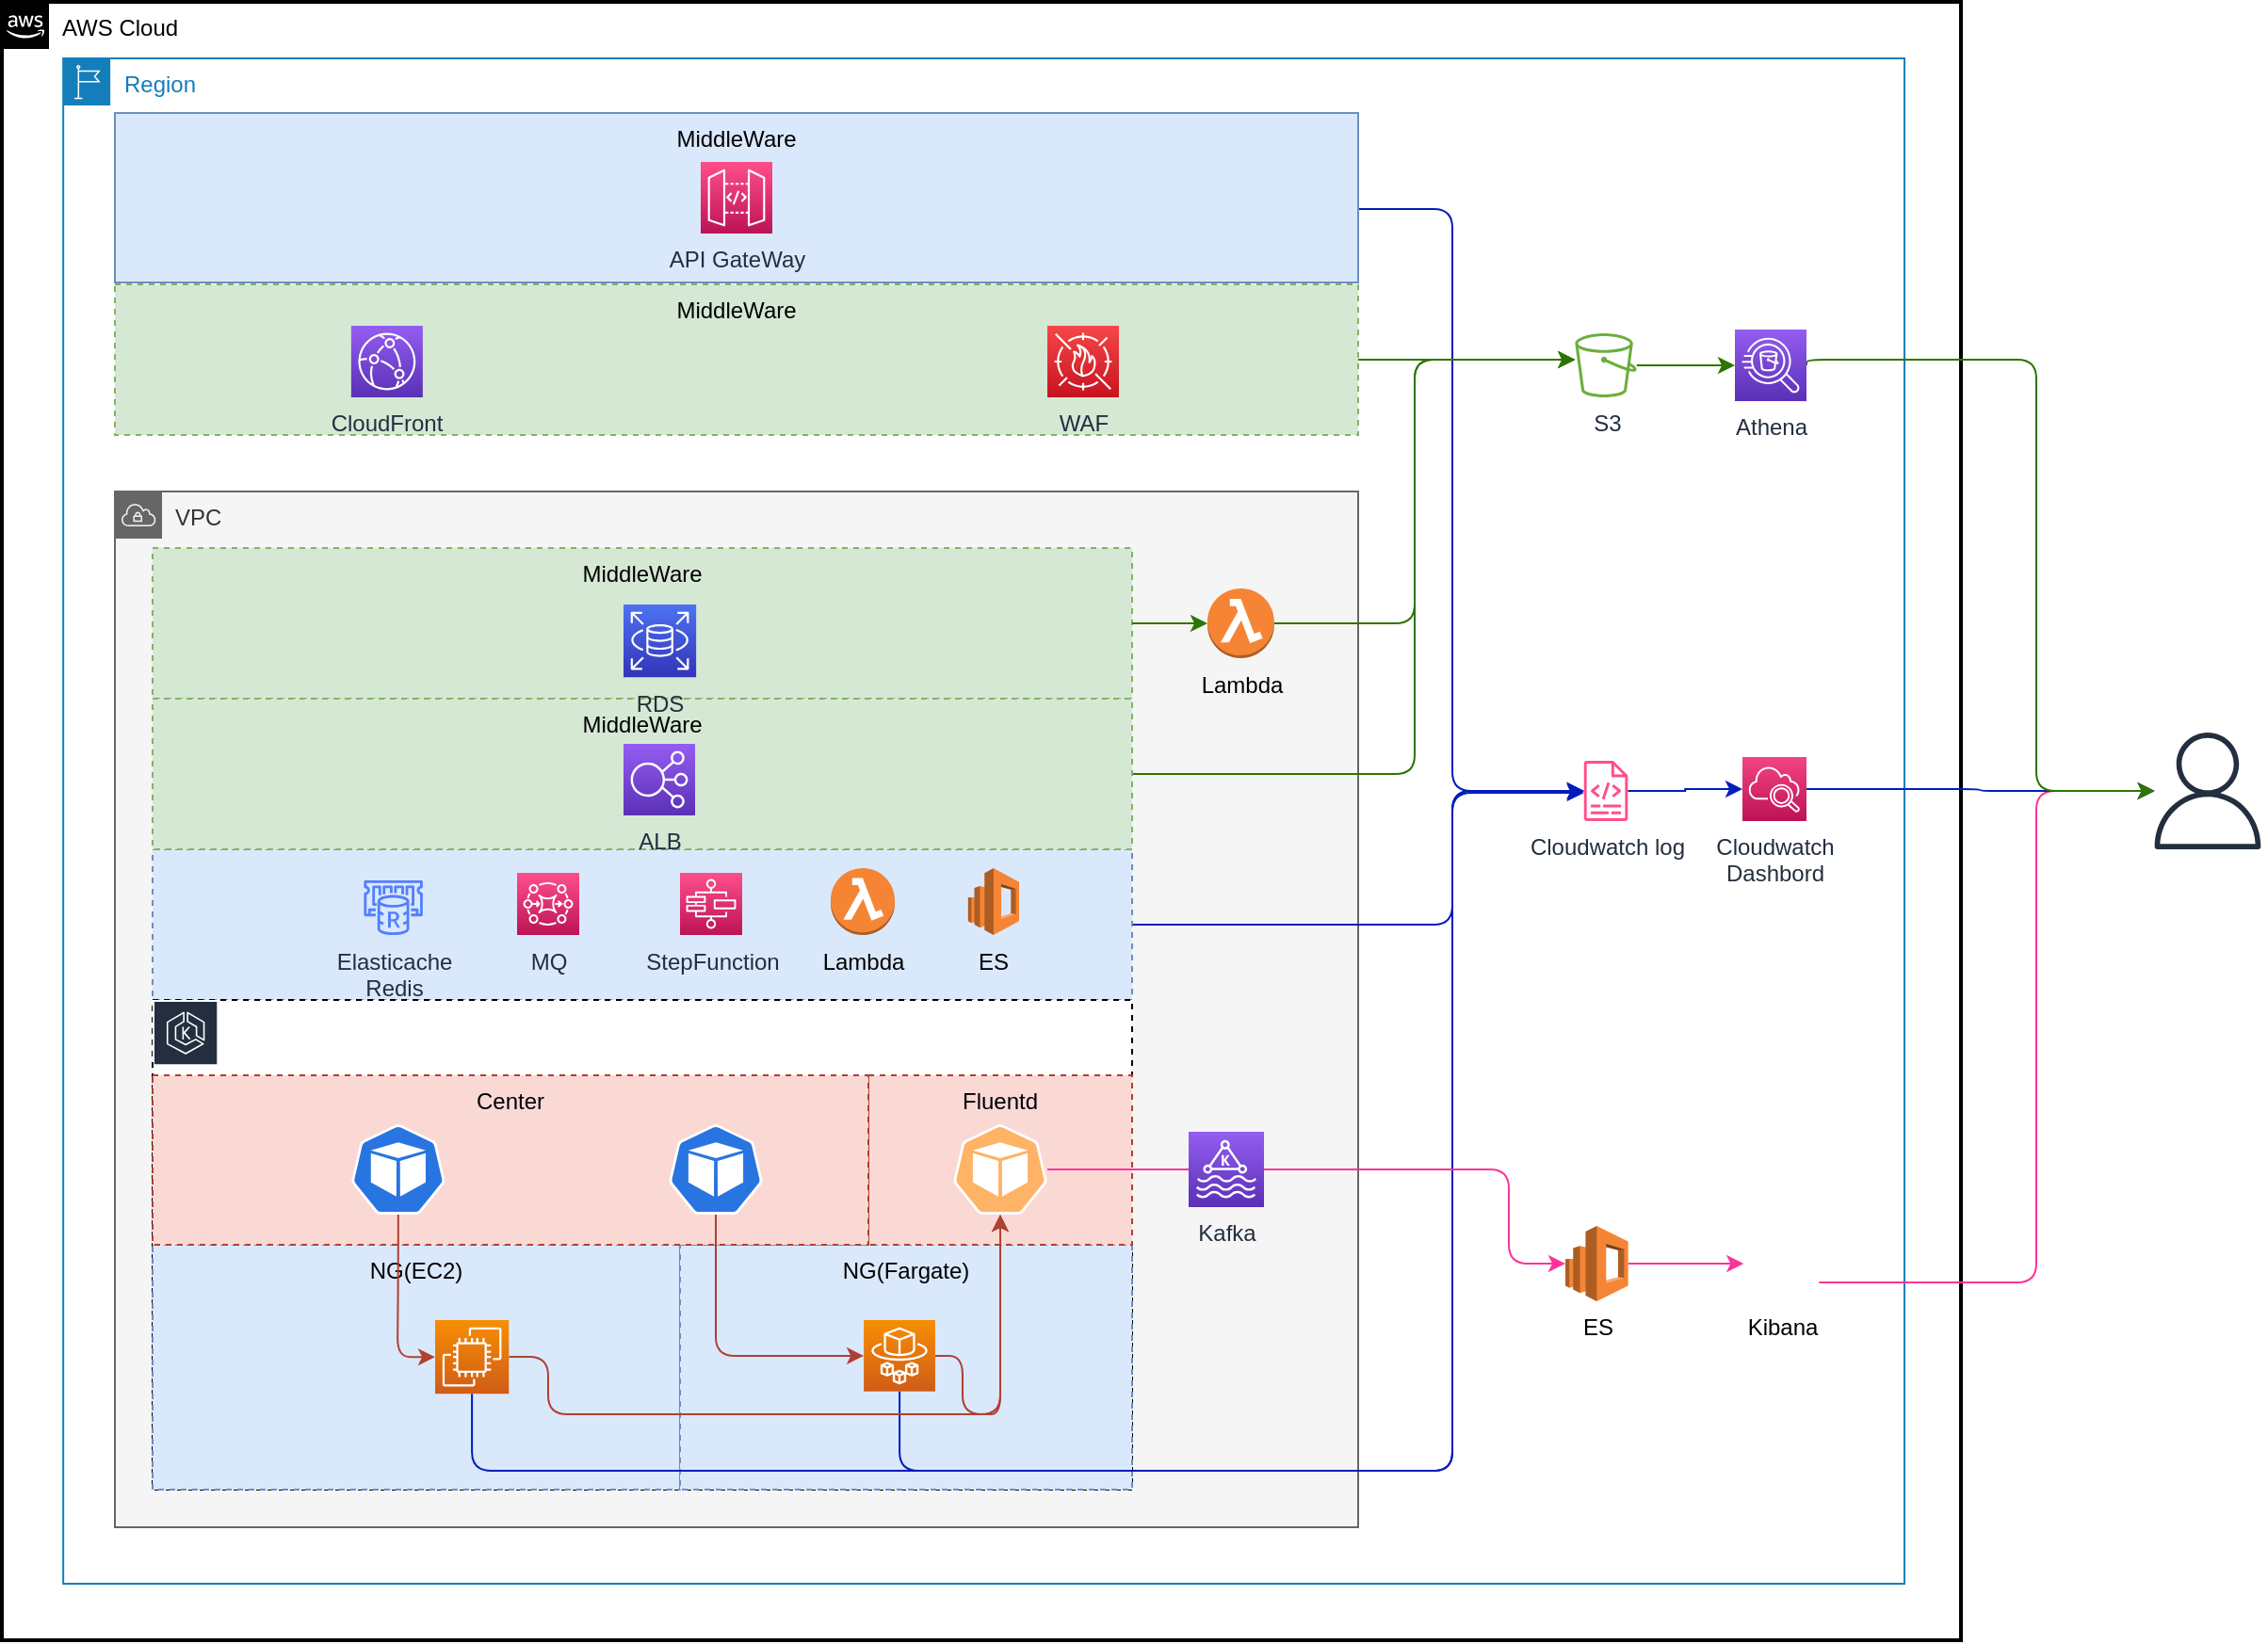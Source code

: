 <mxfile version="14.9.9" type="github">
  <diagram id="JrnqUwHhGGC6w4v_QgO1" name="Page-1">
    <mxGraphModel dx="1892" dy="1114" grid="1" gridSize="10" guides="1" tooltips="1" connect="1" arrows="1" fold="1" page="1" pageScale="1" pageWidth="827" pageHeight="1169" math="0" shadow="0">
      <root>
        <mxCell id="0" />
        <mxCell id="1" parent="0" />
        <mxCell id="oeIwhElIJajcfcrf5PPU-1" value="AWS Cloud" style="points=[[0,0],[0.25,0],[0.5,0],[0.75,0],[1,0],[1,0.25],[1,0.5],[1,0.75],[1,1],[0.75,1],[0.5,1],[0.25,1],[0,1],[0,0.75],[0,0.5],[0,0.25]];outlineConnect=0;html=1;whiteSpace=wrap;fontSize=12;fontStyle=0;shape=mxgraph.aws4.group;grIcon=mxgraph.aws4.group_aws_cloud_alt;verticalAlign=top;align=left;spacingLeft=30;dashed=0;strokeWidth=2;" vertex="1" parent="1">
          <mxGeometry x="270" y="180" width="1040" height="870" as="geometry" />
        </mxCell>
        <mxCell id="oeIwhElIJajcfcrf5PPU-91" value="Region" style="points=[[0,0],[0.25,0],[0.5,0],[0.75,0],[1,0],[1,0.25],[1,0.5],[1,0.75],[1,1],[0.75,1],[0.5,1],[0.25,1],[0,1],[0,0.75],[0,0.5],[0,0.25]];outlineConnect=0;gradientColor=none;html=1;whiteSpace=wrap;fontSize=12;fontStyle=0;shape=mxgraph.aws4.group;grIcon=mxgraph.aws4.group_region;strokeColor=#147EBA;fillColor=none;verticalAlign=top;align=left;spacingLeft=30;fontColor=#147EBA;" vertex="1" parent="1">
          <mxGeometry x="302.57" y="210" width="977.43" height="810" as="geometry" />
        </mxCell>
        <mxCell id="oeIwhElIJajcfcrf5PPU-89" style="edgeStyle=orthogonalEdgeStyle;rounded=1;orthogonalLoop=1;jettySize=auto;html=1;strokeColor=#001DBC;fillColor=#0050ef;" edge="1" parent="1" source="oeIwhElIJajcfcrf5PPU-88" target="oeIwhElIJajcfcrf5PPU-10">
          <mxGeometry relative="1" as="geometry">
            <Array as="points">
              <mxPoint x="1040" y="290" />
              <mxPoint x="1040" y="599" />
            </Array>
          </mxGeometry>
        </mxCell>
        <mxCell id="oeIwhElIJajcfcrf5PPU-88" value="MiddleWare" style="verticalAlign=top;fontStyle=0;fillColor=#dae8fc;strokeColor=#6c8ebf;" vertex="1" parent="1">
          <mxGeometry x="330" y="239" width="660" height="90" as="geometry" />
        </mxCell>
        <mxCell id="oeIwhElIJajcfcrf5PPU-87" style="edgeStyle=orthogonalEdgeStyle;rounded=1;orthogonalLoop=1;jettySize=auto;html=1;strokeColor=#2D7600;fillColor=#60a917;exitX=1;exitY=0.5;exitDx=0;exitDy=0;" edge="1" parent="1" source="oeIwhElIJajcfcrf5PPU-86" target="oeIwhElIJajcfcrf5PPU-9">
          <mxGeometry relative="1" as="geometry">
            <Array as="points">
              <mxPoint x="1050" y="370" />
              <mxPoint x="1050" y="370" />
            </Array>
          </mxGeometry>
        </mxCell>
        <mxCell id="oeIwhElIJajcfcrf5PPU-86" value="MiddleWare" style="fillColor=#d5e8d4;strokeColor=#82b366;dashed=1;verticalAlign=top;fontStyle=0;" vertex="1" parent="1">
          <mxGeometry x="330" y="330" width="660" height="80" as="geometry" />
        </mxCell>
        <mxCell id="oeIwhElIJajcfcrf5PPU-13" value="VPC" style="points=[[0,0],[0.25,0],[0.5,0],[0.75,0],[1,0],[1,0.25],[1,0.5],[1,0.75],[1,1],[0.75,1],[0.5,1],[0.25,1],[0,1],[0,0.75],[0,0.5],[0,0.25]];outlineConnect=0;html=1;whiteSpace=wrap;fontSize=12;fontStyle=0;shape=mxgraph.aws4.group;grIcon=mxgraph.aws4.group_vpc;strokeColor=#666666;fillColor=#f5f5f5;verticalAlign=top;align=left;spacingLeft=30;fontColor=#333333;dashed=0;" vertex="1" parent="1">
          <mxGeometry x="330" y="440" width="660" height="550" as="geometry" />
        </mxCell>
        <mxCell id="oeIwhElIJajcfcrf5PPU-84" value="MiddleWare" style="fillColor=#d5e8d4;strokeColor=#82b366;dashed=1;verticalAlign=top;fontStyle=0;" vertex="1" parent="1">
          <mxGeometry x="350" y="470" width="520" height="80" as="geometry" />
        </mxCell>
        <mxCell id="oeIwhElIJajcfcrf5PPU-54" style="edgeStyle=orthogonalEdgeStyle;rounded=1;orthogonalLoop=1;jettySize=auto;html=1;fillColor=#0050ef;strokeColor=#001DBC;" edge="1" parent="1" source="oeIwhElIJajcfcrf5PPU-52" target="oeIwhElIJajcfcrf5PPU-10">
          <mxGeometry relative="1" as="geometry">
            <Array as="points">
              <mxPoint x="1040" y="670" />
              <mxPoint x="1040" y="599" />
            </Array>
          </mxGeometry>
        </mxCell>
        <mxCell id="oeIwhElIJajcfcrf5PPU-52" value="" style="fillColor=#dae8fc;strokeColor=#6c8ebf;dashed=1;verticalAlign=top;fontStyle=0;" vertex="1" parent="1">
          <mxGeometry x="350" y="630" width="520" height="80" as="geometry" />
        </mxCell>
        <mxCell id="oeIwhElIJajcfcrf5PPU-53" style="edgeStyle=orthogonalEdgeStyle;rounded=1;orthogonalLoop=1;jettySize=auto;html=1;exitX=1;exitY=0.5;exitDx=0;exitDy=0;strokeColor=#2D7600;fillColor=#60a917;" edge="1" parent="1" source="oeIwhElIJajcfcrf5PPU-15" target="oeIwhElIJajcfcrf5PPU-9">
          <mxGeometry relative="1" as="geometry">
            <Array as="points">
              <mxPoint x="1020" y="590" />
              <mxPoint x="1020" y="370" />
            </Array>
          </mxGeometry>
        </mxCell>
        <mxCell id="oeIwhElIJajcfcrf5PPU-15" value="MiddleWare" style="fillColor=#d5e8d4;strokeColor=#82b366;dashed=1;verticalAlign=top;fontStyle=0;" vertex="1" parent="1">
          <mxGeometry x="350" y="550" width="520" height="80" as="geometry" />
        </mxCell>
        <mxCell id="oeIwhElIJajcfcrf5PPU-4" value="" style="dashed=1;verticalAlign=top;fontStyle=0;" vertex="1" parent="1">
          <mxGeometry x="350" y="710" width="520" height="260" as="geometry" />
        </mxCell>
        <mxCell id="oeIwhElIJajcfcrf5PPU-23" value="NG(EC2)" style="fillColor=#dae8fc;strokeColor=#6c8ebf;dashed=1;verticalAlign=top;fontStyle=0;" vertex="1" parent="1">
          <mxGeometry x="350" y="840" width="280" height="130" as="geometry" />
        </mxCell>
        <mxCell id="oeIwhElIJajcfcrf5PPU-24" value="NG(Fargate)" style="fillColor=#dae8fc;strokeColor=#6c8ebf;dashed=1;verticalAlign=top;fontStyle=0;" vertex="1" parent="1">
          <mxGeometry x="630" y="840" width="240" height="130" as="geometry" />
        </mxCell>
        <mxCell id="oeIwhElIJajcfcrf5PPU-27" value="Fluentd" style="fillColor=#fad9d5;strokeColor=#ae4132;dashed=1;verticalAlign=top;fontStyle=0;" vertex="1" parent="1">
          <mxGeometry x="730" y="750" width="140" height="90" as="geometry" />
        </mxCell>
        <mxCell id="oeIwhElIJajcfcrf5PPU-26" value="Center" style="fillColor=#fad9d5;strokeColor=#ae4132;dashed=1;verticalAlign=top;fontStyle=0;" vertex="1" parent="1">
          <mxGeometry x="350" y="750" width="380" height="90" as="geometry" />
        </mxCell>
        <mxCell id="oeIwhElIJajcfcrf5PPU-72" style="edgeStyle=orthogonalEdgeStyle;rounded=0;orthogonalLoop=1;jettySize=auto;html=1;strokeColor=#2D7600;fillColor=#60a917;" edge="1" parent="1" source="oeIwhElIJajcfcrf5PPU-9" target="oeIwhElIJajcfcrf5PPU-70">
          <mxGeometry relative="1" as="geometry" />
        </mxCell>
        <mxCell id="oeIwhElIJajcfcrf5PPU-9" value="S3" style="outlineConnect=0;fontColor=#232F3E;gradientColor=none;fillColor=#6CAE3E;strokeColor=none;dashed=0;verticalLabelPosition=bottom;verticalAlign=top;align=center;html=1;fontSize=12;fontStyle=0;aspect=fixed;pointerEvents=1;shape=mxgraph.aws4.bucket;" vertex="1" parent="1">
          <mxGeometry x="1105.18" y="356" width="32.69" height="34" as="geometry" />
        </mxCell>
        <mxCell id="oeIwhElIJajcfcrf5PPU-73" style="edgeStyle=orthogonalEdgeStyle;rounded=0;orthogonalLoop=1;jettySize=auto;html=1;entryX=0;entryY=0.5;entryDx=0;entryDy=0;entryPerimeter=0;strokeColor=#001DBC;fillColor=#0050ef;" edge="1" parent="1" source="oeIwhElIJajcfcrf5PPU-10" target="oeIwhElIJajcfcrf5PPU-69">
          <mxGeometry relative="1" as="geometry" />
        </mxCell>
        <mxCell id="oeIwhElIJajcfcrf5PPU-10" value="Cloudwatch log" style="outlineConnect=0;fontColor=#232F3E;gradientColor=none;fillColor=#FF4F8B;strokeColor=none;dashed=0;verticalLabelPosition=bottom;verticalAlign=top;align=center;html=1;fontSize=12;fontStyle=0;aspect=fixed;pointerEvents=1;shape=mxgraph.aws4.logs;" vertex="1" parent="1">
          <mxGeometry x="1100" y="583" width="43.04" height="32" as="geometry" />
        </mxCell>
        <mxCell id="oeIwhElIJajcfcrf5PPU-74" style="edgeStyle=orthogonalEdgeStyle;rounded=0;orthogonalLoop=1;jettySize=auto;html=1;entryX=0;entryY=0.5;entryDx=0;entryDy=0;strokeColor=#FF3399;" edge="1" parent="1" source="oeIwhElIJajcfcrf5PPU-11" target="oeIwhElIJajcfcrf5PPU-68">
          <mxGeometry relative="1" as="geometry" />
        </mxCell>
        <mxCell id="oeIwhElIJajcfcrf5PPU-11" value="ES" style="outlineConnect=0;dashed=0;verticalLabelPosition=bottom;verticalAlign=top;align=center;html=1;shape=mxgraph.aws3.elasticsearch_service;fillColor=#F58534;gradientColor=none;" vertex="1" parent="1">
          <mxGeometry x="1100" y="830" width="33.33" height="40" as="geometry" />
        </mxCell>
        <mxCell id="oeIwhElIJajcfcrf5PPU-57" style="edgeStyle=orthogonalEdgeStyle;rounded=0;orthogonalLoop=1;jettySize=auto;html=1;strokeColor=#2D7600;fillColor=#60a917;exitX=1;exitY=0.5;exitDx=0;exitDy=0;" edge="1" parent="1" source="oeIwhElIJajcfcrf5PPU-84" target="oeIwhElIJajcfcrf5PPU-56">
          <mxGeometry relative="1" as="geometry" />
        </mxCell>
        <mxCell id="oeIwhElIJajcfcrf5PPU-14" value="RDS" style="points=[[0,0,0],[0.25,0,0],[0.5,0,0],[0.75,0,0],[1,0,0],[0,1,0],[0.25,1,0],[0.5,1,0],[0.75,1,0],[1,1,0],[0,0.25,0],[0,0.5,0],[0,0.75,0],[1,0.25,0],[1,0.5,0],[1,0.75,0]];outlineConnect=0;fontColor=#232F3E;gradientColor=#4D72F3;gradientDirection=north;fillColor=#3334B9;strokeColor=#ffffff;dashed=0;verticalLabelPosition=bottom;verticalAlign=top;align=center;html=1;fontSize=12;fontStyle=0;aspect=fixed;shape=mxgraph.aws4.resourceIcon;resIcon=mxgraph.aws4.rds;" vertex="1" parent="1">
          <mxGeometry x="600" y="500" width="38.57" height="38.57" as="geometry" />
        </mxCell>
        <mxCell id="oeIwhElIJajcfcrf5PPU-16" value="Elasticache &lt;br&gt;Redis" style="outlineConnect=0;fontColor=#232F3E;gradientColor=none;fillColor=#527FFF;strokeColor=none;dashed=0;verticalLabelPosition=bottom;verticalAlign=top;align=center;html=1;fontSize=12;fontStyle=0;aspect=fixed;pointerEvents=1;shape=mxgraph.aws4.elasticache_for_redis;" vertex="1" parent="1">
          <mxGeometry x="461.43" y="646.5" width="32.78" height="29" as="geometry" />
        </mxCell>
        <mxCell id="oeIwhElIJajcfcrf5PPU-17" value="MQ" style="points=[[0,0,0],[0.25,0,0],[0.5,0,0],[0.75,0,0],[1,0,0],[0,1,0],[0.25,1,0],[0.5,1,0],[0.75,1,0],[1,1,0],[0,0.25,0],[0,0.5,0],[0,0.75,0],[1,0.25,0],[1,0.5,0],[1,0.75,0]];outlineConnect=0;fontColor=#232F3E;gradientColor=#FF4F8B;gradientDirection=north;fillColor=#BC1356;strokeColor=#ffffff;dashed=0;verticalLabelPosition=bottom;verticalAlign=top;align=center;html=1;fontSize=12;fontStyle=0;aspect=fixed;shape=mxgraph.aws4.resourceIcon;resIcon=mxgraph.aws4.mq;" vertex="1" parent="1">
          <mxGeometry x="543.5" y="642.5" width="33" height="33" as="geometry" />
        </mxCell>
        <mxCell id="oeIwhElIJajcfcrf5PPU-18" value="StepFunction" style="points=[[0,0,0],[0.25,0,0],[0.5,0,0],[0.75,0,0],[1,0,0],[0,1,0],[0.25,1,0],[0.5,1,0],[0.75,1,0],[1,1,0],[0,0.25,0],[0,0.5,0],[0,0.75,0],[1,0.25,0],[1,0.5,0],[1,0.75,0]];outlineConnect=0;fontColor=#232F3E;gradientColor=#FF4F8B;gradientDirection=north;fillColor=#BC1356;strokeColor=#ffffff;dashed=0;verticalLabelPosition=bottom;verticalAlign=top;align=center;html=1;fontSize=12;fontStyle=0;aspect=fixed;shape=mxgraph.aws4.resourceIcon;resIcon=mxgraph.aws4.step_functions;" vertex="1" parent="1">
          <mxGeometry x="630" y="642.5" width="33" height="33" as="geometry" />
        </mxCell>
        <mxCell id="oeIwhElIJajcfcrf5PPU-19" value="Lambda" style="outlineConnect=0;dashed=0;verticalLabelPosition=bottom;verticalAlign=top;align=center;html=1;shape=mxgraph.aws3.lambda_function;fillColor=#F58534;gradientColor=none;" vertex="1" parent="1">
          <mxGeometry x="710" y="640" width="34.02" height="35.5" as="geometry" />
        </mxCell>
        <mxCell id="oeIwhElIJajcfcrf5PPU-20" value="CloudFront" style="points=[[0,0,0],[0.25,0,0],[0.5,0,0],[0.75,0,0],[1,0,0],[0,1,0],[0.25,1,0],[0.5,1,0],[0.75,1,0],[1,1,0],[0,0.25,0],[0,0.5,0],[0,0.75,0],[1,0.25,0],[1,0.5,0],[1,0.75,0]];outlineConnect=0;fontColor=#232F3E;gradientColor=#945DF2;gradientDirection=north;fillColor=#5A30B5;strokeColor=#ffffff;dashed=0;verticalLabelPosition=bottom;verticalAlign=top;align=center;html=1;fontSize=12;fontStyle=0;aspect=fixed;shape=mxgraph.aws4.resourceIcon;resIcon=mxgraph.aws4.cloudfront;" vertex="1" parent="1">
          <mxGeometry x="455.43" y="352" width="38" height="38" as="geometry" />
        </mxCell>
        <mxCell id="oeIwhElIJajcfcrf5PPU-21" value="ALB" style="points=[[0,0,0],[0.25,0,0],[0.5,0,0],[0.75,0,0],[1,0,0],[0,1,0],[0.25,1,0],[0.5,1,0],[0.75,1,0],[1,1,0],[0,0.25,0],[0,0.5,0],[0,0.75,0],[1,0.25,0],[1,0.5,0],[1,0.75,0]];outlineConnect=0;fontColor=#232F3E;gradientColor=#945DF2;gradientDirection=north;fillColor=#5A30B5;strokeColor=#ffffff;dashed=0;verticalLabelPosition=bottom;verticalAlign=top;align=center;html=1;fontSize=12;fontStyle=0;aspect=fixed;shape=mxgraph.aws4.resourceIcon;resIcon=mxgraph.aws4.elastic_load_balancing;" vertex="1" parent="1">
          <mxGeometry x="600" y="574" width="38" height="38" as="geometry" />
        </mxCell>
        <mxCell id="oeIwhElIJajcfcrf5PPU-5" value="" style="outlineConnect=0;fontColor=#232F3E;gradientColor=none;strokeColor=#ffffff;fillColor=#232F3E;dashed=0;verticalLabelPosition=middle;verticalAlign=bottom;align=center;html=1;whiteSpace=wrap;fontSize=10;fontStyle=1;spacing=3;shape=mxgraph.aws4.productIcon;prIcon=mxgraph.aws4.eks;" vertex="1" parent="1">
          <mxGeometry x="350" y="710" width="35.143" height="32.308" as="geometry" />
        </mxCell>
        <mxCell id="oeIwhElIJajcfcrf5PPU-35" style="edgeStyle=orthogonalEdgeStyle;rounded=1;orthogonalLoop=1;jettySize=auto;html=1;entryX=0.5;entryY=1;entryDx=0;entryDy=0;entryPerimeter=0;fillColor=#fad9d5;strokeColor=#ae4132;" edge="1" parent="1" source="oeIwhElIJajcfcrf5PPU-7" target="oeIwhElIJajcfcrf5PPU-25">
          <mxGeometry relative="1" as="geometry">
            <mxPoint x="800" y="830" as="targetPoint" />
            <Array as="points">
              <mxPoint x="780" y="899" />
              <mxPoint x="780" y="930" />
              <mxPoint x="800" y="930" />
            </Array>
          </mxGeometry>
        </mxCell>
        <mxCell id="oeIwhElIJajcfcrf5PPU-63" style="edgeStyle=orthogonalEdgeStyle;rounded=1;orthogonalLoop=1;jettySize=auto;html=1;strokeColor=#001DBC;fillColor=#0050ef;" edge="1" parent="1" source="oeIwhElIJajcfcrf5PPU-7" target="oeIwhElIJajcfcrf5PPU-10">
          <mxGeometry relative="1" as="geometry">
            <Array as="points">
              <mxPoint x="747" y="960" />
              <mxPoint x="1040" y="960" />
              <mxPoint x="1040" y="599" />
            </Array>
          </mxGeometry>
        </mxCell>
        <mxCell id="oeIwhElIJajcfcrf5PPU-7" value="" style="points=[[0,0,0],[0.25,0,0],[0.5,0,0],[0.75,0,0],[1,0,0],[0,1,0],[0.25,1,0],[0.5,1,0],[0.75,1,0],[1,1,0],[0,0.25,0],[0,0.5,0],[0,0.75,0],[1,0.25,0],[1,0.5,0],[1,0.75,0]];outlineConnect=0;fontColor=#232F3E;gradientColor=#F78E04;gradientDirection=north;fillColor=#D05C17;strokeColor=#ffffff;dashed=0;verticalLabelPosition=bottom;verticalAlign=top;align=center;html=1;fontSize=12;fontStyle=0;aspect=fixed;shape=mxgraph.aws4.resourceIcon;resIcon=mxgraph.aws4.fargate;" vertex="1" parent="1">
          <mxGeometry x="727.56" y="880" width="37.9" height="37.9" as="geometry" />
        </mxCell>
        <mxCell id="oeIwhElIJajcfcrf5PPU-34" style="edgeStyle=orthogonalEdgeStyle;rounded=1;orthogonalLoop=1;jettySize=auto;html=1;entryX=0.5;entryY=1;entryDx=0;entryDy=0;entryPerimeter=0;fillColor=#fad9d5;strokeColor=#ae4132;" edge="1" parent="1" source="oeIwhElIJajcfcrf5PPU-8" target="oeIwhElIJajcfcrf5PPU-25">
          <mxGeometry relative="1" as="geometry">
            <Array as="points">
              <mxPoint x="560" y="900" />
              <mxPoint x="560" y="930" />
              <mxPoint x="800" y="930" />
            </Array>
          </mxGeometry>
        </mxCell>
        <mxCell id="oeIwhElIJajcfcrf5PPU-64" style="edgeStyle=orthogonalEdgeStyle;rounded=1;orthogonalLoop=1;jettySize=auto;html=1;strokeColor=#001DBC;fillColor=#0050ef;" edge="1" parent="1" source="oeIwhElIJajcfcrf5PPU-8" target="oeIwhElIJajcfcrf5PPU-10">
          <mxGeometry relative="1" as="geometry">
            <mxPoint x="1120" y="670" as="targetPoint" />
            <Array as="points">
              <mxPoint x="520" y="960" />
              <mxPoint x="1040" y="960" />
              <mxPoint x="1040" y="600" />
            </Array>
          </mxGeometry>
        </mxCell>
        <mxCell id="oeIwhElIJajcfcrf5PPU-8" value="" style="points=[[0,0,0],[0.25,0,0],[0.5,0,0],[0.75,0,0],[1,0,0],[0,1,0],[0.25,1,0],[0.5,1,0],[0.75,1,0],[1,1,0],[0,0.25,0],[0,0.5,0],[0,0.75,0],[1,0.25,0],[1,0.5,0],[1,0.75,0]];outlineConnect=0;fontColor=#232F3E;gradientColor=#F78E04;gradientDirection=north;fillColor=#D05C17;strokeColor=#ffffff;dashed=0;verticalLabelPosition=bottom;verticalAlign=top;align=center;html=1;fontSize=12;fontStyle=0;aspect=fixed;shape=mxgraph.aws4.resourceIcon;resIcon=mxgraph.aws4.ec2;" vertex="1" parent="1">
          <mxGeometry x="500.0" y="880" width="39.14" height="39.14" as="geometry" />
        </mxCell>
        <mxCell id="oeIwhElIJajcfcrf5PPU-33" style="edgeStyle=orthogonalEdgeStyle;rounded=1;orthogonalLoop=1;jettySize=auto;html=1;entryX=0;entryY=0.5;entryDx=0;entryDy=0;entryPerimeter=0;fillColor=#fad9d5;strokeColor=#ae4132;" edge="1" parent="1" source="oeIwhElIJajcfcrf5PPU-22" target="oeIwhElIJajcfcrf5PPU-8">
          <mxGeometry relative="1" as="geometry" />
        </mxCell>
        <mxCell id="oeIwhElIJajcfcrf5PPU-22" value="" style="html=1;dashed=0;whitespace=wrap;fillColor=#2875E2;strokeColor=#ffffff;points=[[0.005,0.63,0],[0.1,0.2,0],[0.9,0.2,0],[0.5,0,0],[0.995,0.63,0],[0.72,0.99,0],[0.5,1,0],[0.28,0.99,0]];shape=mxgraph.kubernetes.icon;prIcon=pod" vertex="1" parent="1">
          <mxGeometry x="455.43" y="776" width="50" height="48" as="geometry" />
        </mxCell>
        <mxCell id="oeIwhElIJajcfcrf5PPU-37" style="edgeStyle=orthogonalEdgeStyle;rounded=0;orthogonalLoop=1;jettySize=auto;html=1;entryX=0;entryY=0.5;entryDx=0;entryDy=0;entryPerimeter=0;fillColor=#d80073;strokeColor=#FF3399;" edge="1" parent="1" source="oeIwhElIJajcfcrf5PPU-25" target="oeIwhElIJajcfcrf5PPU-48">
          <mxGeometry relative="1" as="geometry">
            <mxPoint x="1020" y="800" as="targetPoint" />
            <Array as="points">
              <mxPoint x="940" y="800" />
            </Array>
          </mxGeometry>
        </mxCell>
        <mxCell id="oeIwhElIJajcfcrf5PPU-25" value="" style="html=1;dashed=0;whitespace=wrap;strokeColor=#ffffff;points=[[0.005,0.63,0],[0.1,0.2,0],[0.9,0.2,0],[0.5,0,0],[0.995,0.63,0],[0.72,0.99,0],[0.5,1,0],[0.28,0.99,0]];shape=mxgraph.kubernetes.icon;prIcon=pod;fillColor=#FFB366;" vertex="1" parent="1">
          <mxGeometry x="775" y="776" width="50" height="48" as="geometry" />
        </mxCell>
        <mxCell id="oeIwhElIJajcfcrf5PPU-31" style="edgeStyle=orthogonalEdgeStyle;rounded=1;orthogonalLoop=1;jettySize=auto;html=1;entryX=0;entryY=0.5;entryDx=0;entryDy=0;entryPerimeter=0;fillColor=#fad9d5;strokeColor=#ae4132;" edge="1" parent="1" source="oeIwhElIJajcfcrf5PPU-28" target="oeIwhElIJajcfcrf5PPU-7">
          <mxGeometry relative="1" as="geometry">
            <Array as="points">
              <mxPoint x="649" y="899" />
            </Array>
          </mxGeometry>
        </mxCell>
        <mxCell id="oeIwhElIJajcfcrf5PPU-28" value="" style="html=1;dashed=0;whitespace=wrap;fillColor=#2875E2;strokeColor=#ffffff;points=[[0.005,0.63,0],[0.1,0.2,0],[0.9,0.2,0],[0.5,0,0],[0.995,0.63,0],[0.72,0.99,0],[0.5,1,0],[0.28,0.99,0]];shape=mxgraph.kubernetes.icon;prIcon=pod" vertex="1" parent="1">
          <mxGeometry x="624" y="776" width="50" height="48" as="geometry" />
        </mxCell>
        <mxCell id="oeIwhElIJajcfcrf5PPU-38" value="ES" style="outlineConnect=0;dashed=0;verticalLabelPosition=bottom;verticalAlign=top;align=center;html=1;shape=mxgraph.aws3.elasticsearch_service;fillColor=#F58534;gradientColor=none;" vertex="1" parent="1">
          <mxGeometry x="782.92" y="640" width="27.08" height="35.5" as="geometry" />
        </mxCell>
        <mxCell id="oeIwhElIJajcfcrf5PPU-49" style="edgeStyle=orthogonalEdgeStyle;rounded=1;orthogonalLoop=1;jettySize=auto;html=1;fillColor=#d80073;strokeColor=#FF3399;entryX=0;entryY=0.5;entryDx=0;entryDy=0;entryPerimeter=0;" edge="1" parent="1" source="oeIwhElIJajcfcrf5PPU-48" target="oeIwhElIJajcfcrf5PPU-11">
          <mxGeometry relative="1" as="geometry">
            <Array as="points">
              <mxPoint x="1070" y="800" />
              <mxPoint x="1070" y="850" />
            </Array>
          </mxGeometry>
        </mxCell>
        <mxCell id="oeIwhElIJajcfcrf5PPU-48" value="Kafka" style="points=[[0,0,0],[0.25,0,0],[0.5,0,0],[0.75,0,0],[1,0,0],[0,1,0],[0.25,1,0],[0.5,1,0],[0.75,1,0],[1,1,0],[0,0.25,0],[0,0.5,0],[0,0.75,0],[1,0.25,0],[1,0.5,0],[1,0.75,0]];outlineConnect=0;fontColor=#232F3E;gradientColor=#945DF2;gradientDirection=north;fillColor=#5A30B5;strokeColor=#ffffff;dashed=0;verticalLabelPosition=bottom;verticalAlign=top;align=center;html=1;fontSize=12;fontStyle=0;aspect=fixed;shape=mxgraph.aws4.resourceIcon;resIcon=mxgraph.aws4.managed_streaming_for_kafka;" vertex="1" parent="1">
          <mxGeometry x="900" y="780" width="40" height="40" as="geometry" />
        </mxCell>
        <mxCell id="oeIwhElIJajcfcrf5PPU-58" style="edgeStyle=orthogonalEdgeStyle;rounded=1;orthogonalLoop=1;jettySize=auto;html=1;strokeColor=#2D7600;fillColor=#60a917;" edge="1" parent="1" source="oeIwhElIJajcfcrf5PPU-56" target="oeIwhElIJajcfcrf5PPU-9">
          <mxGeometry relative="1" as="geometry">
            <mxPoint x="1120" y="820" as="targetPoint" />
            <Array as="points">
              <mxPoint x="1020" y="510" />
              <mxPoint x="1020" y="370" />
            </Array>
          </mxGeometry>
        </mxCell>
        <mxCell id="oeIwhElIJajcfcrf5PPU-56" value="Lambda" style="outlineConnect=0;dashed=0;verticalLabelPosition=bottom;verticalAlign=top;align=center;html=1;shape=mxgraph.aws3.lambda_function;fillColor=#F58534;gradientColor=none;" vertex="1" parent="1">
          <mxGeometry x="910" y="491.5" width="35.46" height="37" as="geometry" />
        </mxCell>
        <mxCell id="oeIwhElIJajcfcrf5PPU-61" value="API GateWay" style="points=[[0,0,0],[0.25,0,0],[0.5,0,0],[0.75,0,0],[1,0,0],[0,1,0],[0.25,1,0],[0.5,1,0],[0.75,1,0],[1,1,0],[0,0.25,0],[0,0.5,0],[0,0.75,0],[1,0.25,0],[1,0.5,0],[1,0.75,0]];outlineConnect=0;fontColor=#232F3E;gradientColor=#FF4F8B;gradientDirection=north;fillColor=#BC1356;strokeColor=#ffffff;dashed=0;verticalLabelPosition=bottom;verticalAlign=top;align=center;html=1;fontSize=12;fontStyle=0;aspect=fixed;shape=mxgraph.aws4.resourceIcon;resIcon=mxgraph.aws4.api_gateway;" vertex="1" parent="1">
          <mxGeometry x="641" y="265" width="38" height="38" as="geometry" />
        </mxCell>
        <mxCell id="oeIwhElIJajcfcrf5PPU-65" value="WAF" style="points=[[0,0,0],[0.25,0,0],[0.5,0,0],[0.75,0,0],[1,0,0],[0,1,0],[0.25,1,0],[0.5,1,0],[0.75,1,0],[1,1,0],[0,0.25,0],[0,0.5,0],[0,0.75,0],[1,0.25,0],[1,0.5,0],[1,0.75,0]];outlineConnect=0;fontColor=#232F3E;gradientColor=#F54749;gradientDirection=north;fillColor=#C7131F;strokeColor=#ffffff;dashed=0;verticalLabelPosition=bottom;verticalAlign=top;align=center;html=1;fontSize=12;fontStyle=0;aspect=fixed;shape=mxgraph.aws4.resourceIcon;resIcon=mxgraph.aws4.waf;" vertex="1" parent="1">
          <mxGeometry x="825.0" y="352" width="38" height="38" as="geometry" />
        </mxCell>
        <mxCell id="oeIwhElIJajcfcrf5PPU-79" style="edgeStyle=orthogonalEdgeStyle;rounded=1;orthogonalLoop=1;jettySize=auto;html=1;strokeColor=#FF3399;" edge="1" parent="1" source="oeIwhElIJajcfcrf5PPU-68" target="oeIwhElIJajcfcrf5PPU-75">
          <mxGeometry relative="1" as="geometry">
            <Array as="points">
              <mxPoint x="1350" y="860" />
              <mxPoint x="1350" y="599" />
            </Array>
          </mxGeometry>
        </mxCell>
        <mxCell id="oeIwhElIJajcfcrf5PPU-68" value="Kibana" style="shape=image;html=1;verticalAlign=top;verticalLabelPosition=bottom;labelBackgroundColor=#ffffff;imageAspect=0;aspect=fixed;image=https://cdn4.iconfinder.com/data/icons/logos-brands-5/24/kibana-128.png;fillColor=#FFB366;" vertex="1" parent="1">
          <mxGeometry x="1194.64" y="830" width="40" height="40" as="geometry" />
        </mxCell>
        <mxCell id="oeIwhElIJajcfcrf5PPU-78" style="edgeStyle=orthogonalEdgeStyle;orthogonalLoop=1;jettySize=auto;html=1;strokeColor=#001DBC;rounded=1;fillColor=#0050ef;" edge="1" parent="1" source="oeIwhElIJajcfcrf5PPU-69" target="oeIwhElIJajcfcrf5PPU-75">
          <mxGeometry relative="1" as="geometry" />
        </mxCell>
        <mxCell id="oeIwhElIJajcfcrf5PPU-69" value="Cloudwatch&lt;br&gt;Dashbord" style="points=[[0,0,0],[0.25,0,0],[0.5,0,0],[0.75,0,0],[1,0,0],[0,1,0],[0.25,1,0],[0.5,1,0],[0.75,1,0],[1,1,0],[0,0.25,0],[0,0.5,0],[0,0.75,0],[1,0.25,0],[1,0.5,0],[1,0.75,0]];points=[[0,0,0],[0.25,0,0],[0.5,0,0],[0.75,0,0],[1,0,0],[0,1,0],[0.25,1,0],[0.5,1,0],[0.75,1,0],[1,1,0],[0,0.25,0],[0,0.5,0],[0,0.75,0],[1,0.25,0],[1,0.5,0],[1,0.75,0]];outlineConnect=0;fontColor=#232F3E;gradientColor=#F34482;gradientDirection=north;fillColor=#BC1356;strokeColor=#ffffff;dashed=0;verticalLabelPosition=bottom;verticalAlign=top;align=center;html=1;fontSize=12;fontStyle=0;aspect=fixed;shape=mxgraph.aws4.resourceIcon;resIcon=mxgraph.aws4.cloudwatch_2;" vertex="1" parent="1">
          <mxGeometry x="1194" y="581" width="34" height="34" as="geometry" />
        </mxCell>
        <mxCell id="oeIwhElIJajcfcrf5PPU-77" style="edgeStyle=orthogonalEdgeStyle;rounded=1;orthogonalLoop=1;jettySize=auto;html=1;strokeColor=#2D7600;fillColor=#60a917;exitX=1;exitY=0.5;exitDx=0;exitDy=0;exitPerimeter=0;" edge="1" parent="1" source="oeIwhElIJajcfcrf5PPU-70" target="oeIwhElIJajcfcrf5PPU-75">
          <mxGeometry relative="1" as="geometry">
            <mxPoint x="1200" y="370" as="sourcePoint" />
            <Array as="points">
              <mxPoint x="1228" y="370" />
              <mxPoint x="1350" y="370" />
              <mxPoint x="1350" y="599" />
            </Array>
          </mxGeometry>
        </mxCell>
        <mxCell id="oeIwhElIJajcfcrf5PPU-70" value="Athena" style="points=[[0,0,0],[0.25,0,0],[0.5,0,0],[0.75,0,0],[1,0,0],[0,1,0],[0.25,1,0],[0.5,1,0],[0.75,1,0],[1,1,0],[0,0.25,0],[0,0.5,0],[0,0.75,0],[1,0.25,0],[1,0.5,0],[1,0.75,0]];outlineConnect=0;fontColor=#232F3E;gradientColor=#945DF2;gradientDirection=north;fillColor=#5A30B5;strokeColor=#ffffff;dashed=0;verticalLabelPosition=bottom;verticalAlign=top;align=center;html=1;fontSize=12;fontStyle=0;aspect=fixed;shape=mxgraph.aws4.resourceIcon;resIcon=mxgraph.aws4.athena;" vertex="1" parent="1">
          <mxGeometry x="1190" y="354" width="38" height="38" as="geometry" />
        </mxCell>
        <mxCell id="oeIwhElIJajcfcrf5PPU-75" value="" style="outlineConnect=0;fontColor=#232F3E;gradientColor=none;fillColor=#232F3E;strokeColor=none;dashed=0;verticalLabelPosition=bottom;verticalAlign=top;align=center;html=1;fontSize=12;fontStyle=0;aspect=fixed;pointerEvents=1;shape=mxgraph.aws4.user;" vertex="1" parent="1">
          <mxGeometry x="1410" y="568" width="62" height="62" as="geometry" />
        </mxCell>
      </root>
    </mxGraphModel>
  </diagram>
</mxfile>
